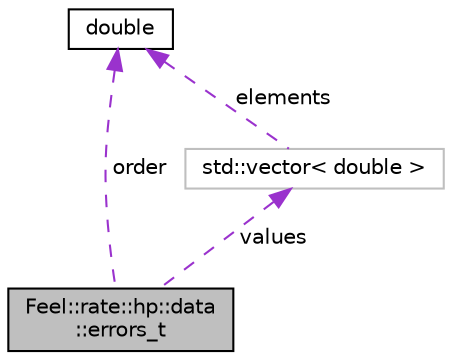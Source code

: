 digraph "Feel::rate::hp::data::errors_t"
{
 // LATEX_PDF_SIZE
  edge [fontname="Helvetica",fontsize="10",labelfontname="Helvetica",labelfontsize="10"];
  node [fontname="Helvetica",fontsize="10",shape=record];
  Node1 [label="Feel::rate::hp::data\l::errors_t",height=0.2,width=0.4,color="black", fillcolor="grey75", style="filled", fontcolor="black",tooltip=" "];
  Node2 -> Node1 [dir="back",color="darkorchid3",fontsize="10",style="dashed",label=" order" ,fontname="Helvetica"];
  Node2 [label="double",height=0.2,width=0.4,color="black", fillcolor="white", style="filled",URL="$classdouble.html",tooltip=" "];
  Node3 -> Node1 [dir="back",color="darkorchid3",fontsize="10",style="dashed",label=" values" ,fontname="Helvetica"];
  Node3 [label="std::vector\< double \>",height=0.2,width=0.4,color="grey75", fillcolor="white", style="filled",tooltip=" "];
  Node2 -> Node3 [dir="back",color="darkorchid3",fontsize="10",style="dashed",label=" elements" ,fontname="Helvetica"];
}
